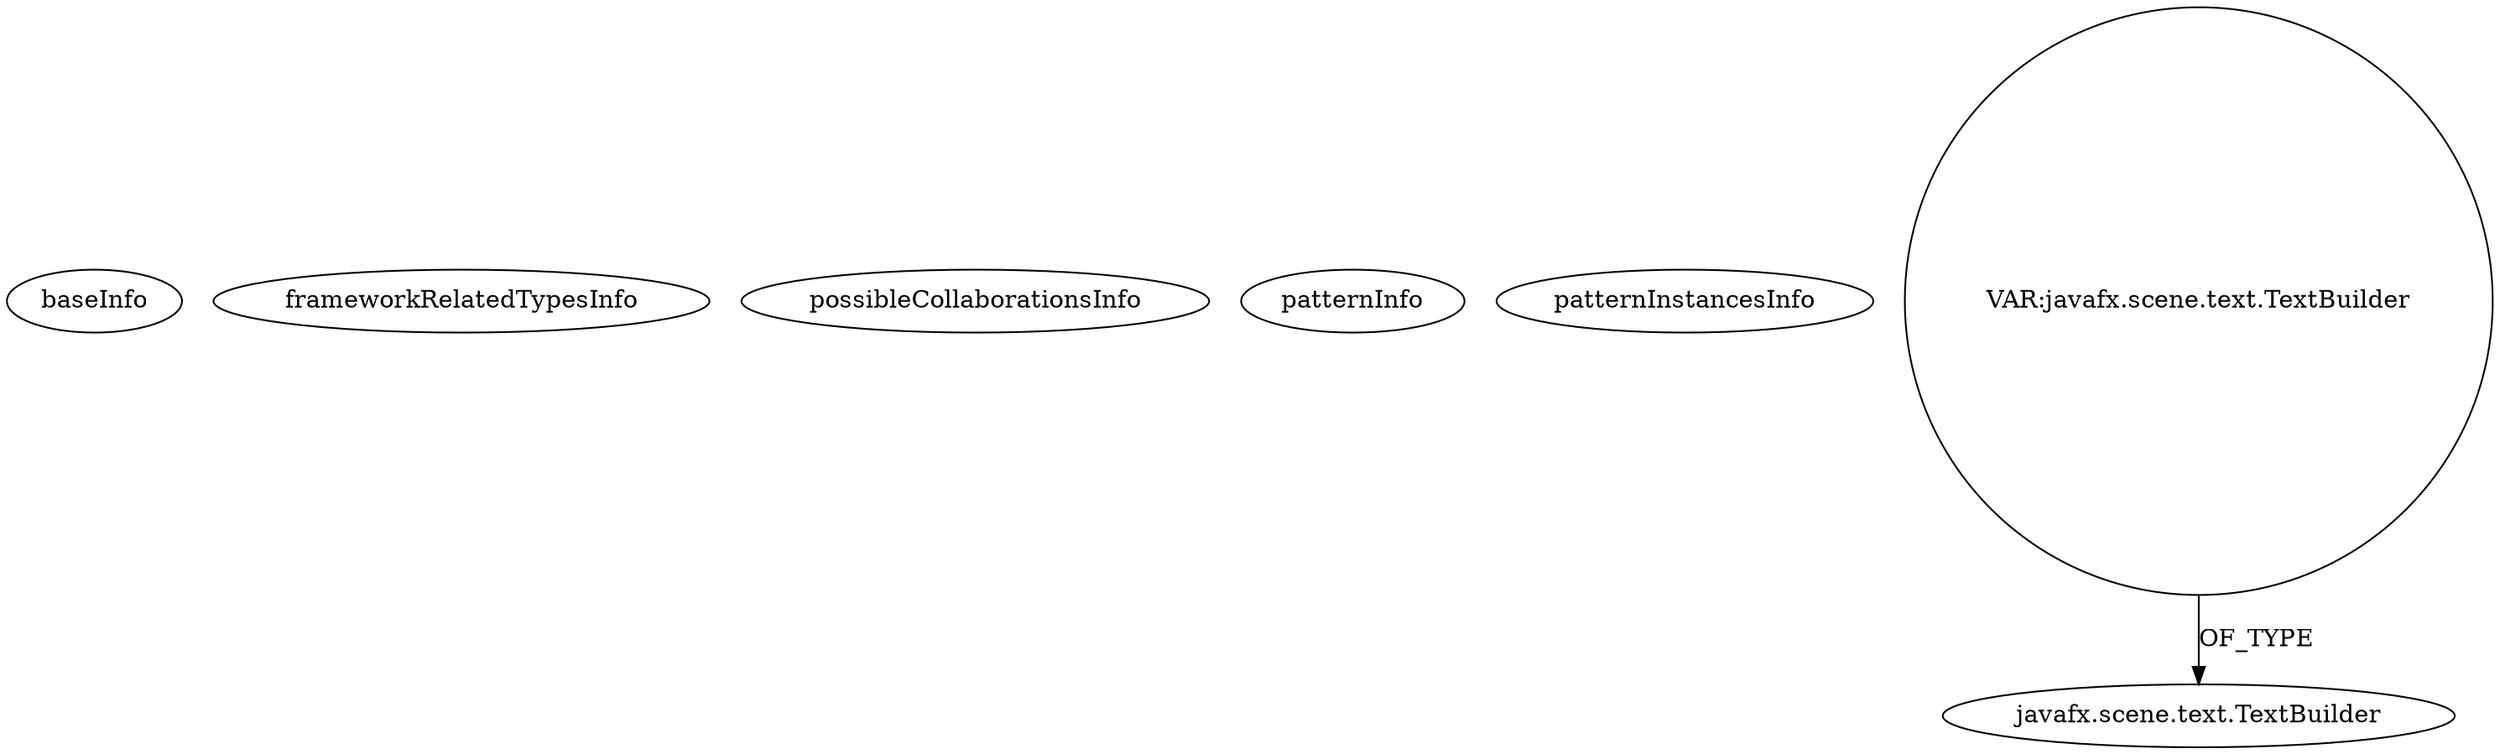 digraph {
baseInfo[graphId=4121,category="pattern",isAnonymous=false,possibleRelation=false]
frameworkRelatedTypesInfo[]
possibleCollaborationsInfo[]
patternInfo[frequency=3.0,patternRootClient=null]
patternInstancesInfo[0="yorlov-VirtualPointer~/yorlov-VirtualPointer/VirtualPointer-master/src/com/blogspot/captain1653/options/OptionsStage.java~OptionsStage~4889",1="soonzsoonz-QuickFoot~/soonzsoonz-QuickFoot/QuickFoot-master/src/application/AudioConfigMain.java~AudioConfigMain~4245",2="MattMatero-KanjiQuiz~/MattMatero-KanjiQuiz/KanjiQuiz-master/src/Kanji.java~Kanji~899"]
64[label="javafx.scene.text.TextBuilder",vertexType="FRAMEWORK_CLASS_TYPE",isFrameworkType=false]
65[label="VAR:javafx.scene.text.TextBuilder",vertexType="VARIABLE_EXPRESION",isFrameworkType=false,shape=circle]
65->64[label="OF_TYPE"]
}
